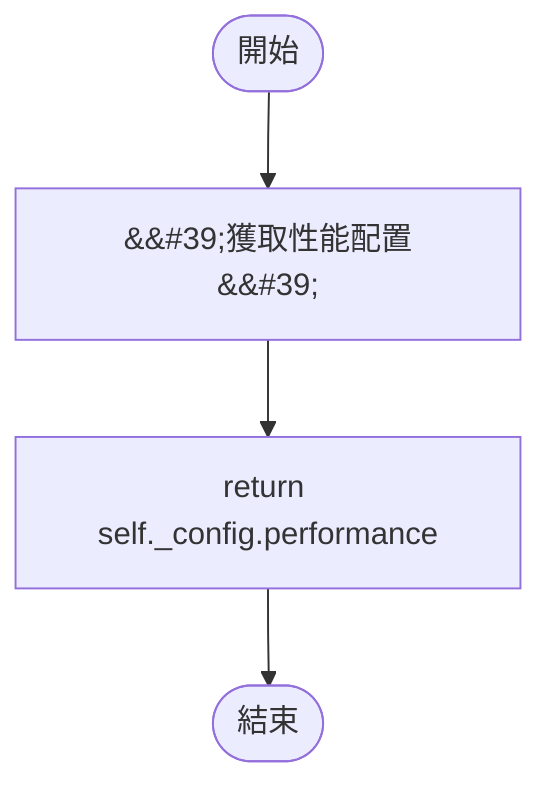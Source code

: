 flowchart TB
    n1([開始])
    n2([結束])
    n3[&amp;&#35;39;獲取性能配置&amp;&#35;39;]
    n4[return self._config.performance]
    n1 --> n3
    n3 --> n4
    n4 --> n2